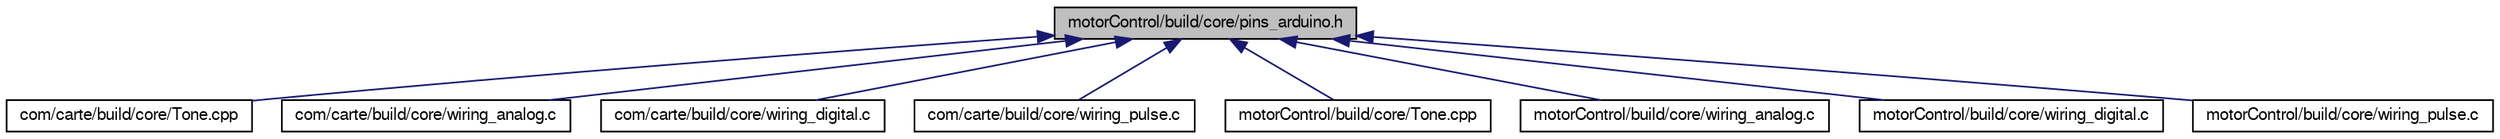 digraph G
{
  edge [fontname="FreeSans",fontsize="10",labelfontname="FreeSans",labelfontsize="10"];
  node [fontname="FreeSans",fontsize="10",shape=record];
  Node1 [label="motorControl/build/core/pins_arduino.h",height=0.2,width=0.4,color="black", fillcolor="grey75", style="filled" fontcolor="black"];
  Node1 -> Node2 [dir=back,color="midnightblue",fontsize="10",style="solid",fontname="FreeSans"];
  Node2 [label="com/carte/build/core/Tone.cpp",height=0.2,width=0.4,color="black", fillcolor="white", style="filled",URL="$com_2carte_2build_2core_2_tone_8cpp.html"];
  Node1 -> Node3 [dir=back,color="midnightblue",fontsize="10",style="solid",fontname="FreeSans"];
  Node3 [label="com/carte/build/core/wiring_analog.c",height=0.2,width=0.4,color="black", fillcolor="white", style="filled",URL="$com_2carte_2build_2core_2wiring__analog_8c.html"];
  Node1 -> Node4 [dir=back,color="midnightblue",fontsize="10",style="solid",fontname="FreeSans"];
  Node4 [label="com/carte/build/core/wiring_digital.c",height=0.2,width=0.4,color="black", fillcolor="white", style="filled",URL="$com_2carte_2build_2core_2wiring__digital_8c.html"];
  Node1 -> Node5 [dir=back,color="midnightblue",fontsize="10",style="solid",fontname="FreeSans"];
  Node5 [label="com/carte/build/core/wiring_pulse.c",height=0.2,width=0.4,color="black", fillcolor="white", style="filled",URL="$com_2carte_2build_2core_2wiring__pulse_8c.html"];
  Node1 -> Node6 [dir=back,color="midnightblue",fontsize="10",style="solid",fontname="FreeSans"];
  Node6 [label="motorControl/build/core/Tone.cpp",height=0.2,width=0.4,color="black", fillcolor="white", style="filled",URL="$motor_control_2build_2core_2_tone_8cpp.html"];
  Node1 -> Node7 [dir=back,color="midnightblue",fontsize="10",style="solid",fontname="FreeSans"];
  Node7 [label="motorControl/build/core/wiring_analog.c",height=0.2,width=0.4,color="black", fillcolor="white", style="filled",URL="$motor_control_2build_2core_2wiring__analog_8c.html"];
  Node1 -> Node8 [dir=back,color="midnightblue",fontsize="10",style="solid",fontname="FreeSans"];
  Node8 [label="motorControl/build/core/wiring_digital.c",height=0.2,width=0.4,color="black", fillcolor="white", style="filled",URL="$motor_control_2build_2core_2wiring__digital_8c.html"];
  Node1 -> Node9 [dir=back,color="midnightblue",fontsize="10",style="solid",fontname="FreeSans"];
  Node9 [label="motorControl/build/core/wiring_pulse.c",height=0.2,width=0.4,color="black", fillcolor="white", style="filled",URL="$motor_control_2build_2core_2wiring__pulse_8c.html"];
}
